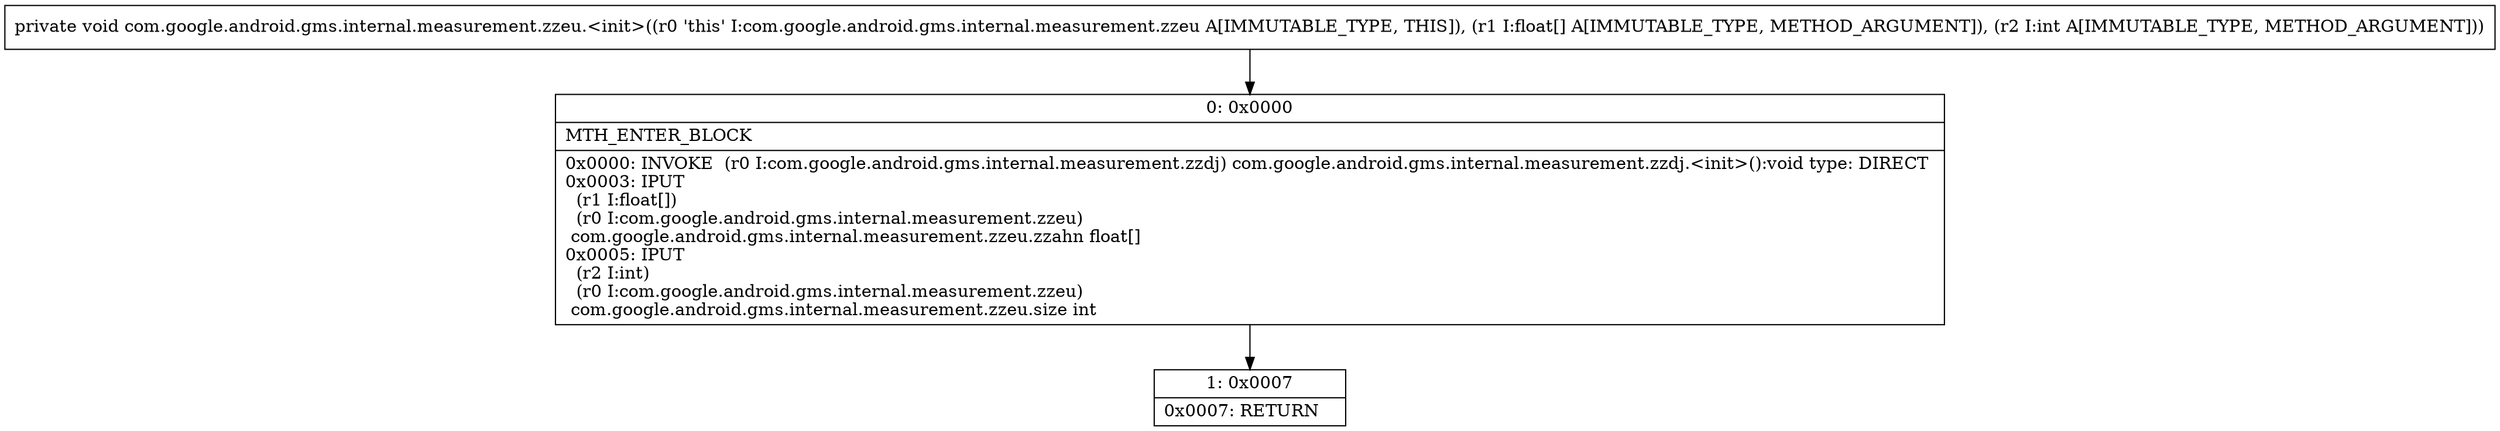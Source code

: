 digraph "CFG forcom.google.android.gms.internal.measurement.zzeu.\<init\>([FI)V" {
Node_0 [shape=record,label="{0\:\ 0x0000|MTH_ENTER_BLOCK\l|0x0000: INVOKE  (r0 I:com.google.android.gms.internal.measurement.zzdj) com.google.android.gms.internal.measurement.zzdj.\<init\>():void type: DIRECT \l0x0003: IPUT  \l  (r1 I:float[])\l  (r0 I:com.google.android.gms.internal.measurement.zzeu)\l com.google.android.gms.internal.measurement.zzeu.zzahn float[] \l0x0005: IPUT  \l  (r2 I:int)\l  (r0 I:com.google.android.gms.internal.measurement.zzeu)\l com.google.android.gms.internal.measurement.zzeu.size int \l}"];
Node_1 [shape=record,label="{1\:\ 0x0007|0x0007: RETURN   \l}"];
MethodNode[shape=record,label="{private void com.google.android.gms.internal.measurement.zzeu.\<init\>((r0 'this' I:com.google.android.gms.internal.measurement.zzeu A[IMMUTABLE_TYPE, THIS]), (r1 I:float[] A[IMMUTABLE_TYPE, METHOD_ARGUMENT]), (r2 I:int A[IMMUTABLE_TYPE, METHOD_ARGUMENT])) }"];
MethodNode -> Node_0;
Node_0 -> Node_1;
}

